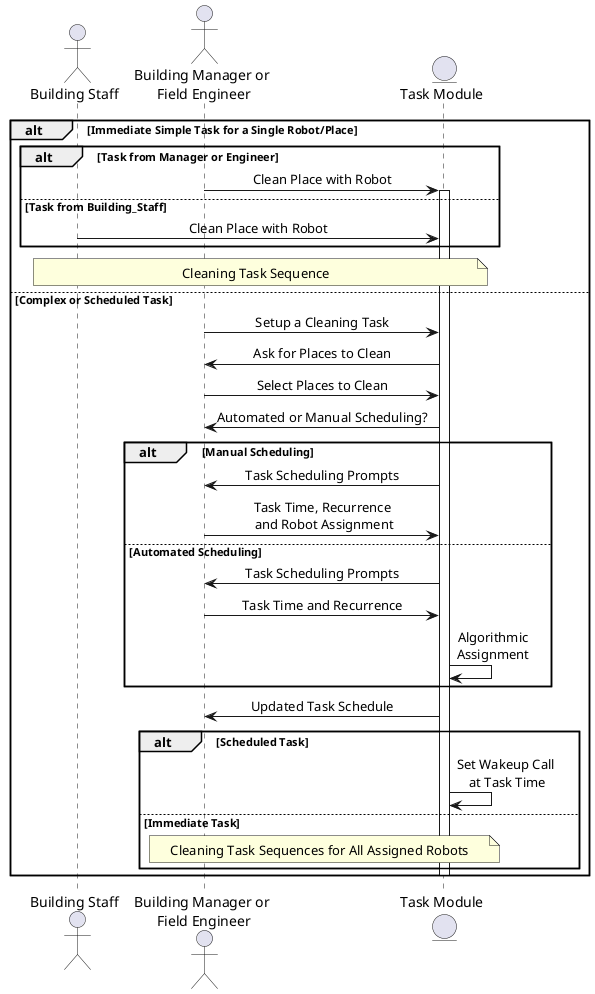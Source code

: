 @startuml task_assignment
skinparam sequenceMessageAlign center

actor Building_Staff as "Building Staff"
actor Manager_or_Engineer as "Building Manager or\n Field Engineer"
entity Task_Module as "Task Module"

alt Immediate Simple Task for a Single Robot/Place
    alt Task from Manager or Engineer
        Manager_or_Engineer -> Task_Module: Clean Place with Robot
        activate Task_Module
    else Task from Building_Staff
        Building_Staff -> Task_Module: Clean Place with Robot
    end
    note over Building_Staff, Task_Module: Cleaning Task Sequence
else Complex or Scheduled Task
    Manager_or_Engineer -> Task_Module: Setup a Cleaning Task
    Task_Module -> Manager_or_Engineer: Ask for Places to Clean
    Manager_or_Engineer -> Task_Module: Select Places to Clean
    Task_Module -> Manager_or_Engineer: Automated or Manual Scheduling?
    alt Manual Scheduling
        Task_Module -> Manager_or_Engineer: Task Scheduling Prompts
        Manager_or_Engineer -> Task_Module: Task Time, Recurrence\n and Robot Assignment
    else Automated Scheduling
        Task_Module -> Manager_or_Engineer: Task Scheduling Prompts
        Manager_or_Engineer -> Task_Module: Task Time and Recurrence
        Task_Module -> Task_Module: Algorithmic\nAssignment
    end
    Task_Module -> Manager_or_Engineer: Updated Task Schedule
    alt Scheduled Task
        Task_Module -> Task_Module: Set Wakeup Call \nat Task Time
    else Immediate Task
        note over Manager_or_Engineer, Task_Module: Cleaning Task Sequences for All Assigned Robots
    end
deactivate Task_Module
end
@enduml